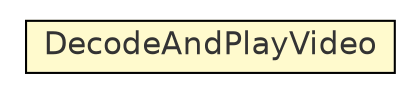#!/usr/local/bin/dot
#
# Class diagram 
# Generated by UmlGraph version 4.8 (http://www.spinellis.gr/sw/umlgraph)
#

digraph G {
	edge [fontname="Helvetica",fontsize=10,labelfontname="Helvetica",labelfontsize=10];
	node [fontname="Helvetica",fontsize=10,shape=plaintext];
	rankdir=LR;
	ranksep=1;
	// com.xuggle.mediatool.demos.DecodeAndPlayVideo
	c17636 [label=<<table border="0" cellborder="1" cellspacing="0" cellpadding="2" port="p" bgcolor="lemonChiffon" href="./DecodeAndPlayVideo.html">
		<tr><td><table border="0" cellspacing="0" cellpadding="1">
			<tr><td> DecodeAndPlayVideo </td></tr>
		</table></td></tr>
		</table>>, fontname="Helvetica", fontcolor="grey20", fontsize=15.0];
}

